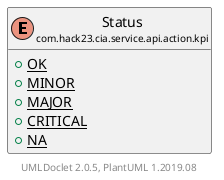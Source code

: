 @startuml
    set namespaceSeparator none
    hide empty fields
    hide empty methods

    enum "<size:14>Status\n<size:10>com.hack23.cia.service.api.action.kpi" as com.hack23.cia.service.api.action.kpi.Status [[Status.html]] {
        {static} +OK
        {static} +MINOR
        {static} +MAJOR
        {static} +CRITICAL
        {static} +NA
    }

    center footer UMLDoclet 2.0.5, PlantUML 1.2019.08
@enduml
